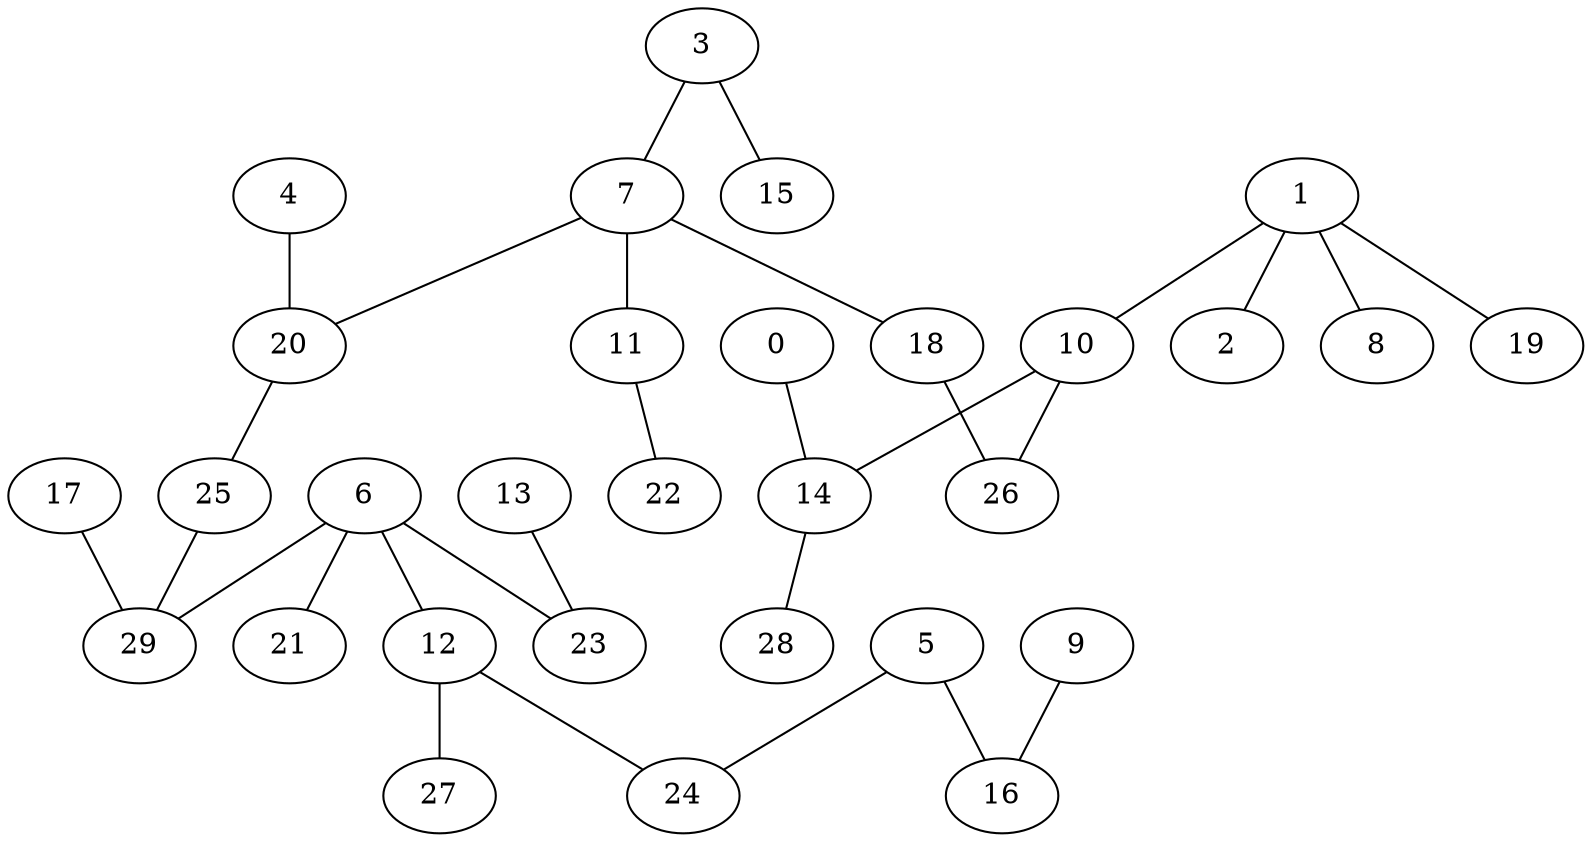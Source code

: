 graph {
0  [Label = "0 (0.00)"]
1  [Label = "1 (0.00)"]
2  [Label = "2 (0.00)"]
3  [Label = "3 (0.00)"]
4  [Label = "4 (0.00)"]
5  [Label = "5 (0.00)"]
6  [Label = "6 (0.00)"]
7  [Label = "7 (0.00)"]
8  [Label = "8 (0.00)"]
9  [Label = "9 (0.00)"]
10  [Label = "10 (0.00)"]
11  [Label = "11 (0.00)"]
12  [Label = "12 (0.00)"]
13  [Label = "13 (0.00)"]
14  [Label = "14 (0.00)"]
15  [Label = "15 (0.00)"]
16  [Label = "16 (0.00)"]
17  [Label = "17 (0.00)"]
18  [Label = "18 (0.00)"]
19  [Label = "19 (0.00)"]
20  [Label = "20 (0.00)"]
21  [Label = "21 (0.00)"]
22  [Label = "22 (0.00)"]
23  [Label = "23 (0.00)"]
24  [Label = "24 (0.00)"]
25  [Label = "25 (0.00)"]
26  [Label = "26 (0.00)"]
27  [Label = "27 (0.00)"]
28  [Label = "28 (0.00)"]
29  [Label = "29 (0.00)"]

0--14  [Label = "296.63"]
12--27  [Label = "148.90"]
11--22  [Label = "136.16"]
9--16  [Label = "125.31"]
13--23  [Label = "119.56"]
1--8  [Label = "117.74"]
14--28  [Label = "112.87"]
5--24  [Label = "108.25"]
3--15  [Label = "102.55"]
6--23  [Label = "96.43"]
6--21  [Label = "88.98"]
6--12  [Label = "88.35"]
6--29  [Label = "83.99"]
1--2  [Label = "80.20"]
5--16  [Label = "72.94"]
1--19  [Label = "71.20"]
12--24  [Label = "52.16"]
1--10  [Label = "50.43"]
3--7  [Label = "47.15"]
10--14  [Label = "44.12"]
18--26  [Label = "40.89"]
7--11  [Label = "34.31"]
7--20  [Label = "33.36"]
20--25  [Label = "30.28"]
10--26  [Label = "17.58"]
17--29  [Label = "11.79"]
7--18  [Label = "7.82"]
4--20  [Label = "7.07"]
25--29  [Label = "1.21"]
}
